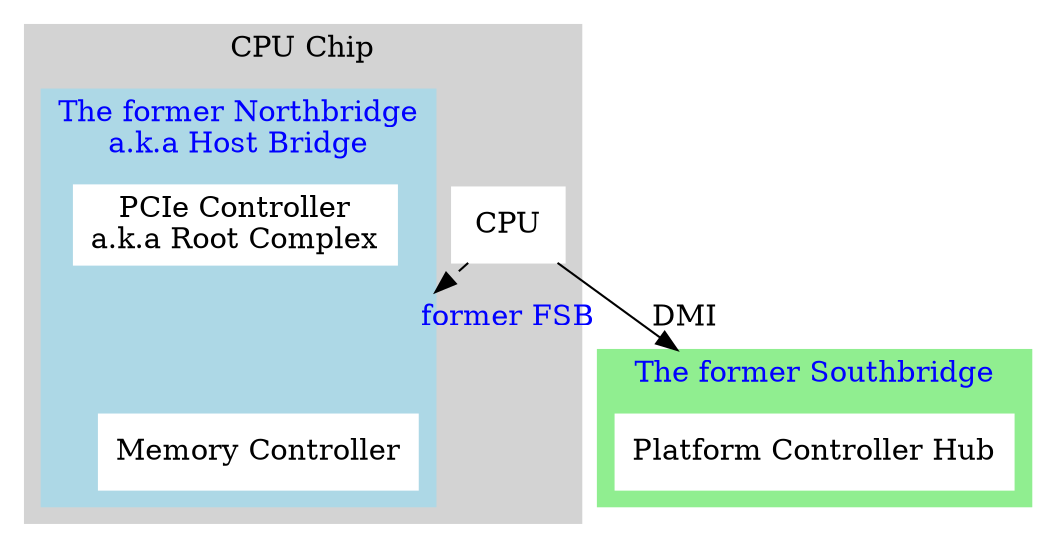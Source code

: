 digraph COMPUTER {
    compound=true;
    splines=line;
    node [shape=box];
    
    subgraph cluster_CPU {
        label="CPU Chip";
        style=filled;
        color=lightgrey;
        node [style=filled, color=white];
        
        CPU [label="CPU"];

        subgraph cluster_north_bridge {
            label="The former Northbridge\na.k.a Host Bridge";
            style=filled;
            color=lightblue;
            fontcolor=blue;
            newrank=true;

            MCH  [label="Memory Controller"];
            PCIE [label="PCIe Controller\na.k.a Root Complex"];
            
        }
        
        CPU -> MCH [label="former FSB", lhead=cluster_north_bridge, fontcolor=blue, style=dashed];
    }
    
    subgraph cluster_south_bridge {
        label="The former Southbridge";
        style=filled;
        color=lightgreen;
        fontcolor=blue;
        node [style=filled, color=white];
        PCH  [label="Platform Controller Hub"];
    }

    CPU -> PCH [label="DMI", lhead=cluster_south_bridge];
}
